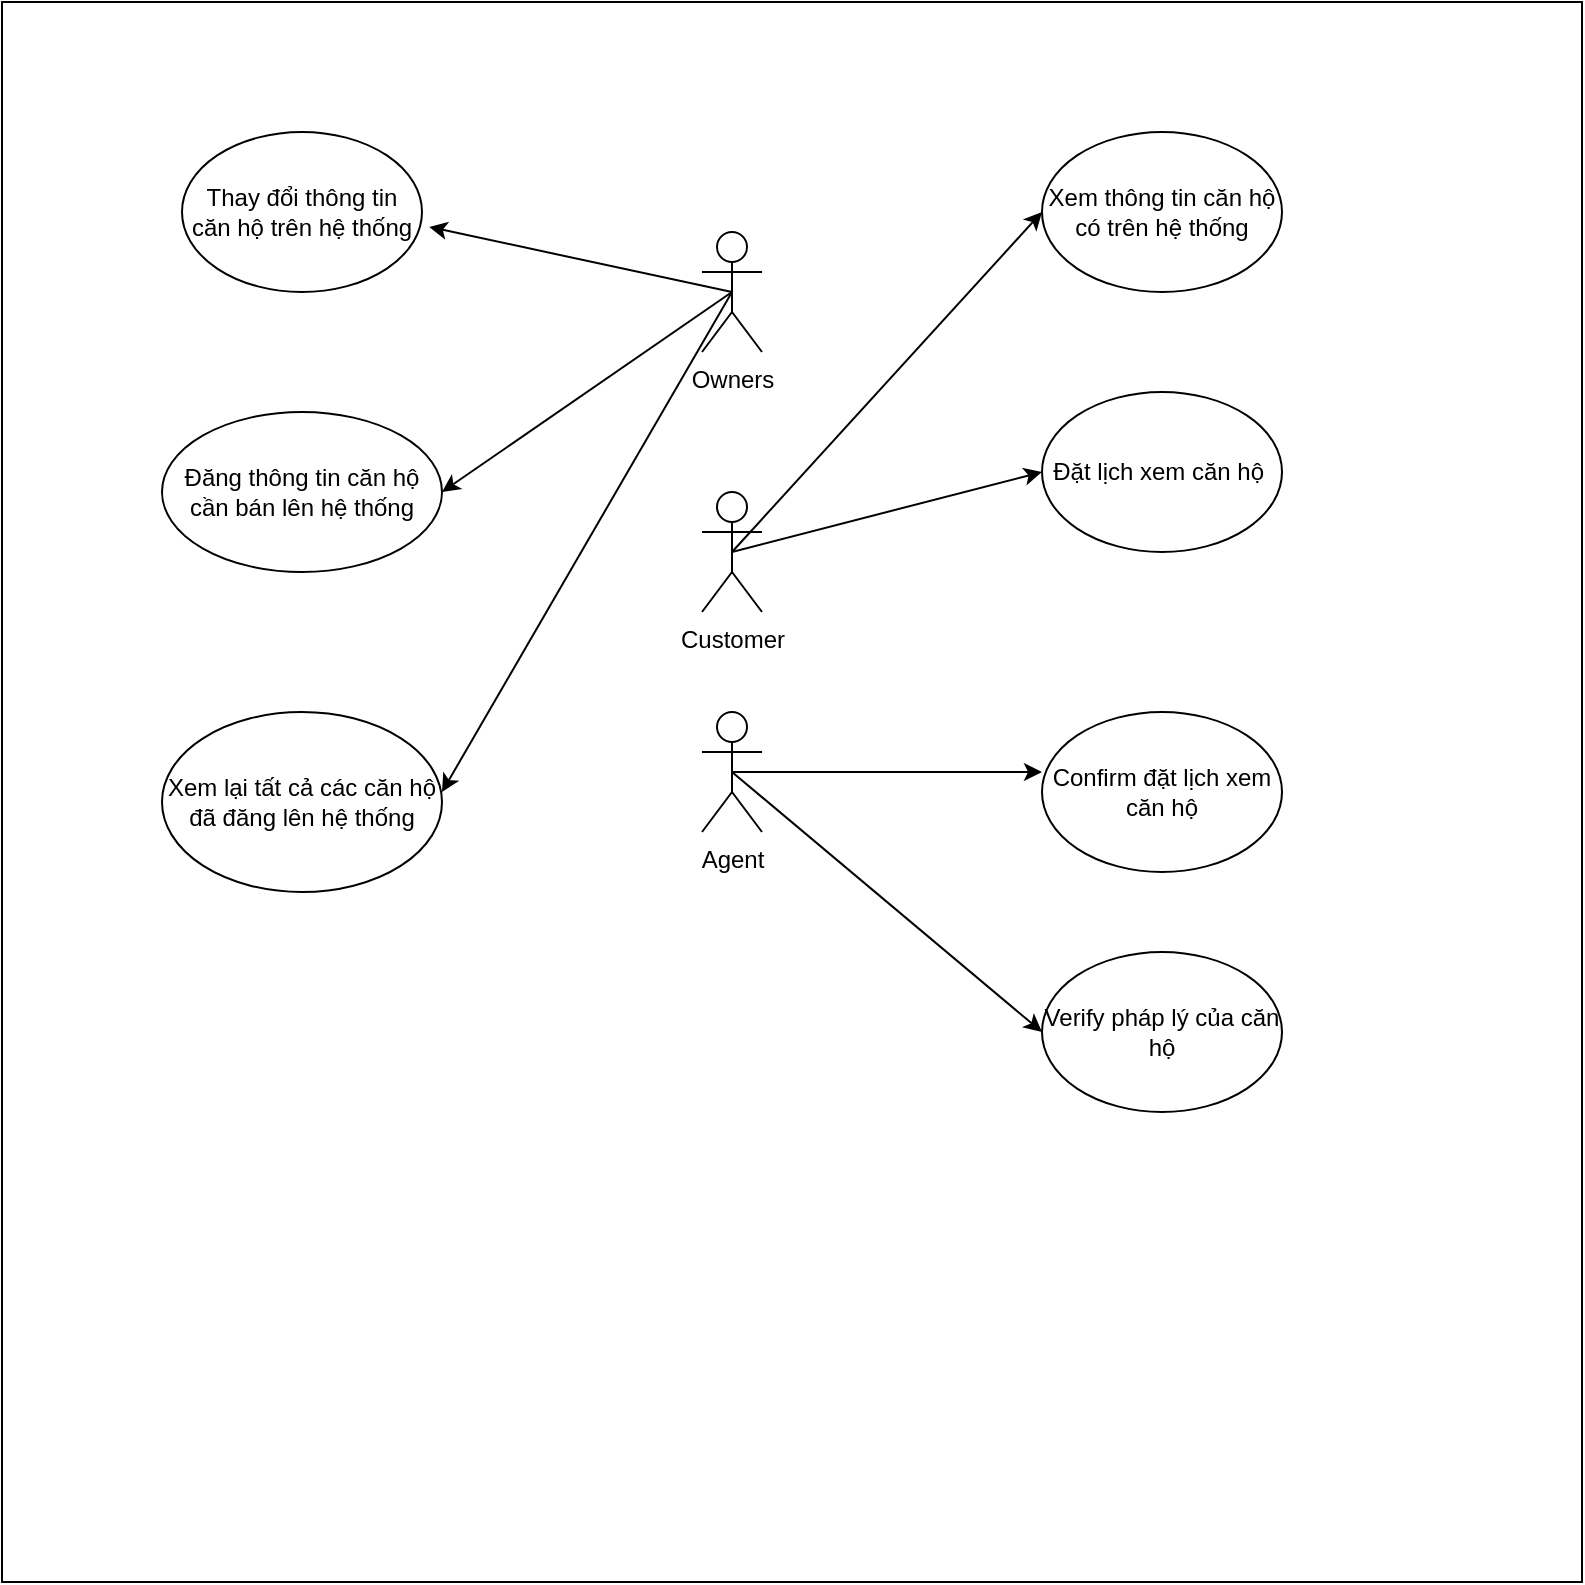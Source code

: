 <mxfile version="15.7.0" type="device" pages="2"><diagram id="VsUU7yjRef2ird0D2X26" name="Page-1"><mxGraphModel dx="1865" dy="1748" grid="1" gridSize="10" guides="1" tooltips="1" connect="1" arrows="1" fold="1" page="1" pageScale="1" pageWidth="827" pageHeight="1169" background="#FFFFFF" math="0" shadow="0"><root><mxCell id="0"/><mxCell id="1" parent="0"/><mxCell id="Flw4ypCOnWTmsMrSitJx-1" value="" style="whiteSpace=wrap;html=1;aspect=fixed;" vertex="1" parent="1"><mxGeometry x="-10" y="-35" width="790" height="790" as="geometry"/></mxCell><mxCell id="Flw4ypCOnWTmsMrSitJx-2" value="Owners&lt;br&gt;" style="shape=umlActor;verticalLabelPosition=bottom;verticalAlign=top;html=1;outlineConnect=0;" vertex="1" parent="1"><mxGeometry x="340" y="80" width="30" height="60" as="geometry"/></mxCell><mxCell id="Flw4ypCOnWTmsMrSitJx-3" value="Đăng thông tin căn hộ cần bán lên hệ thống" style="ellipse;whiteSpace=wrap;html=1;" vertex="1" parent="1"><mxGeometry x="70" y="170" width="140" height="80" as="geometry"/></mxCell><mxCell id="Flw4ypCOnWTmsMrSitJx-4" value="Xem lại tất cả các căn hộ đã đăng lên hệ thống" style="ellipse;whiteSpace=wrap;html=1;" vertex="1" parent="1"><mxGeometry x="70" y="320" width="140" height="90" as="geometry"/></mxCell><mxCell id="Flw4ypCOnWTmsMrSitJx-5" value="Thay đổi thông tin căn hộ trên hệ thống" style="ellipse;whiteSpace=wrap;html=1;" vertex="1" parent="1"><mxGeometry x="80" y="30" width="120" height="80" as="geometry"/></mxCell><mxCell id="Flw4ypCOnWTmsMrSitJx-6" value="Customer" style="shape=umlActor;verticalLabelPosition=bottom;verticalAlign=top;html=1;outlineConnect=0;" vertex="1" parent="1"><mxGeometry x="340" y="210" width="30" height="60" as="geometry"/></mxCell><mxCell id="Flw4ypCOnWTmsMrSitJx-7" value="Xem thông tin căn hộ có trên hệ thống" style="ellipse;whiteSpace=wrap;html=1;" vertex="1" parent="1"><mxGeometry x="510" y="30" width="120" height="80" as="geometry"/></mxCell><mxCell id="Flw4ypCOnWTmsMrSitJx-8" value="Đặt lịch xem căn hộ&amp;nbsp;" style="ellipse;whiteSpace=wrap;html=1;" vertex="1" parent="1"><mxGeometry x="510" y="160" width="120" height="80" as="geometry"/></mxCell><mxCell id="Flw4ypCOnWTmsMrSitJx-9" value="Agent" style="shape=umlActor;verticalLabelPosition=bottom;verticalAlign=top;html=1;outlineConnect=0;" vertex="1" parent="1"><mxGeometry x="340" y="320" width="30" height="60" as="geometry"/></mxCell><mxCell id="Flw4ypCOnWTmsMrSitJx-10" value="Confirm đặt lịch xem căn hộ" style="ellipse;whiteSpace=wrap;html=1;" vertex="1" parent="1"><mxGeometry x="510" y="320" width="120" height="80" as="geometry"/></mxCell><mxCell id="Flw4ypCOnWTmsMrSitJx-11" value="" style="endArrow=classic;html=1;rounded=0;entryX=1.03;entryY=0.593;entryDx=0;entryDy=0;entryPerimeter=0;exitX=0.5;exitY=0.5;exitDx=0;exitDy=0;exitPerimeter=0;" edge="1" parent="1" source="Flw4ypCOnWTmsMrSitJx-2" target="Flw4ypCOnWTmsMrSitJx-5"><mxGeometry width="50" height="50" relative="1" as="geometry"><mxPoint x="250" y="140" as="sourcePoint"/><mxPoint x="300" y="90" as="targetPoint"/></mxGeometry></mxCell><mxCell id="Flw4ypCOnWTmsMrSitJx-12" value="" style="endArrow=classic;html=1;rounded=0;entryX=1.03;entryY=0.593;entryDx=0;entryDy=0;entryPerimeter=0;exitX=0.5;exitY=0.5;exitDx=0;exitDy=0;exitPerimeter=0;" edge="1" parent="1" source="Flw4ypCOnWTmsMrSitJx-2"><mxGeometry width="50" height="50" relative="1" as="geometry"><mxPoint x="346.4" y="239.334" as="sourcePoint"/><mxPoint x="210" y="210" as="targetPoint"/></mxGeometry></mxCell><mxCell id="Flw4ypCOnWTmsMrSitJx-13" value="" style="endArrow=classic;html=1;rounded=0;entryX=1.03;entryY=0.593;entryDx=0;entryDy=0;entryPerimeter=0;exitX=0.5;exitY=0.5;exitDx=0;exitDy=0;exitPerimeter=0;" edge="1" parent="1" source="Flw4ypCOnWTmsMrSitJx-2"><mxGeometry width="50" height="50" relative="1" as="geometry"><mxPoint x="346.4" y="389.334" as="sourcePoint"/><mxPoint x="210" y="360" as="targetPoint"/></mxGeometry></mxCell><mxCell id="Flw4ypCOnWTmsMrSitJx-14" value="" style="endArrow=classic;html=1;rounded=0;entryX=0;entryY=0.5;entryDx=0;entryDy=0;exitX=0.5;exitY=0.5;exitDx=0;exitDy=0;exitPerimeter=0;" edge="1" parent="1" source="Flw4ypCOnWTmsMrSitJx-6" target="Flw4ypCOnWTmsMrSitJx-7"><mxGeometry width="50" height="50" relative="1" as="geometry"><mxPoint x="516.4" y="140.004" as="sourcePoint"/><mxPoint x="380.0" y="110.67" as="targetPoint"/></mxGeometry></mxCell><mxCell id="Flw4ypCOnWTmsMrSitJx-15" value="" style="endArrow=classic;html=1;rounded=0;entryX=0;entryY=0.5;entryDx=0;entryDy=0;exitX=0.5;exitY=0.5;exitDx=0;exitDy=0;exitPerimeter=0;" edge="1" parent="1" source="Flw4ypCOnWTmsMrSitJx-6"><mxGeometry width="50" height="50" relative="1" as="geometry"><mxPoint x="355" y="370" as="sourcePoint"/><mxPoint x="510" y="200" as="targetPoint"/></mxGeometry></mxCell><mxCell id="Flw4ypCOnWTmsMrSitJx-16" value="" style="endArrow=classic;html=1;rounded=0;entryX=0;entryY=0.375;entryDx=0;entryDy=0;exitX=0.5;exitY=0.5;exitDx=0;exitDy=0;exitPerimeter=0;entryPerimeter=0;" edge="1" parent="1" target="Flw4ypCOnWTmsMrSitJx-10"><mxGeometry width="50" height="50" relative="1" as="geometry"><mxPoint x="355" y="350" as="sourcePoint"/><mxPoint x="510" y="180" as="targetPoint"/></mxGeometry></mxCell><mxCell id="Flw4ypCOnWTmsMrSitJx-17" value="Verify pháp lý của căn hộ" style="ellipse;whiteSpace=wrap;html=1;" vertex="1" parent="1"><mxGeometry x="510" y="440" width="120" height="80" as="geometry"/></mxCell><mxCell id="Flw4ypCOnWTmsMrSitJx-19" value="" style="endArrow=classic;html=1;rounded=0;entryX=0;entryY=0.5;entryDx=0;entryDy=0;exitX=0.5;exitY=0.5;exitDx=0;exitDy=0;exitPerimeter=0;" edge="1" parent="1" source="Flw4ypCOnWTmsMrSitJx-9" target="Flw4ypCOnWTmsMrSitJx-17"><mxGeometry width="50" height="50" relative="1" as="geometry"><mxPoint x="340" y="430" as="sourcePoint"/><mxPoint x="495" y="430" as="targetPoint"/></mxGeometry></mxCell></root></mxGraphModel></diagram><diagram id="aRkV25KnyiTjdEWTGoBO" name="Page-2"><mxGraphModel dx="1038" dy="579" grid="1" gridSize="10" guides="1" tooltips="1" connect="1" arrows="1" fold="1" page="1" pageScale="1" pageWidth="827" pageHeight="1169" math="0" shadow="0"><root><mxCell id="K8WXoUmri93C8A6SMPVL-0"/><mxCell id="K8WXoUmri93C8A6SMPVL-1" parent="K8WXoUmri93C8A6SMPVL-0"/></root></mxGraphModel></diagram></mxfile>
